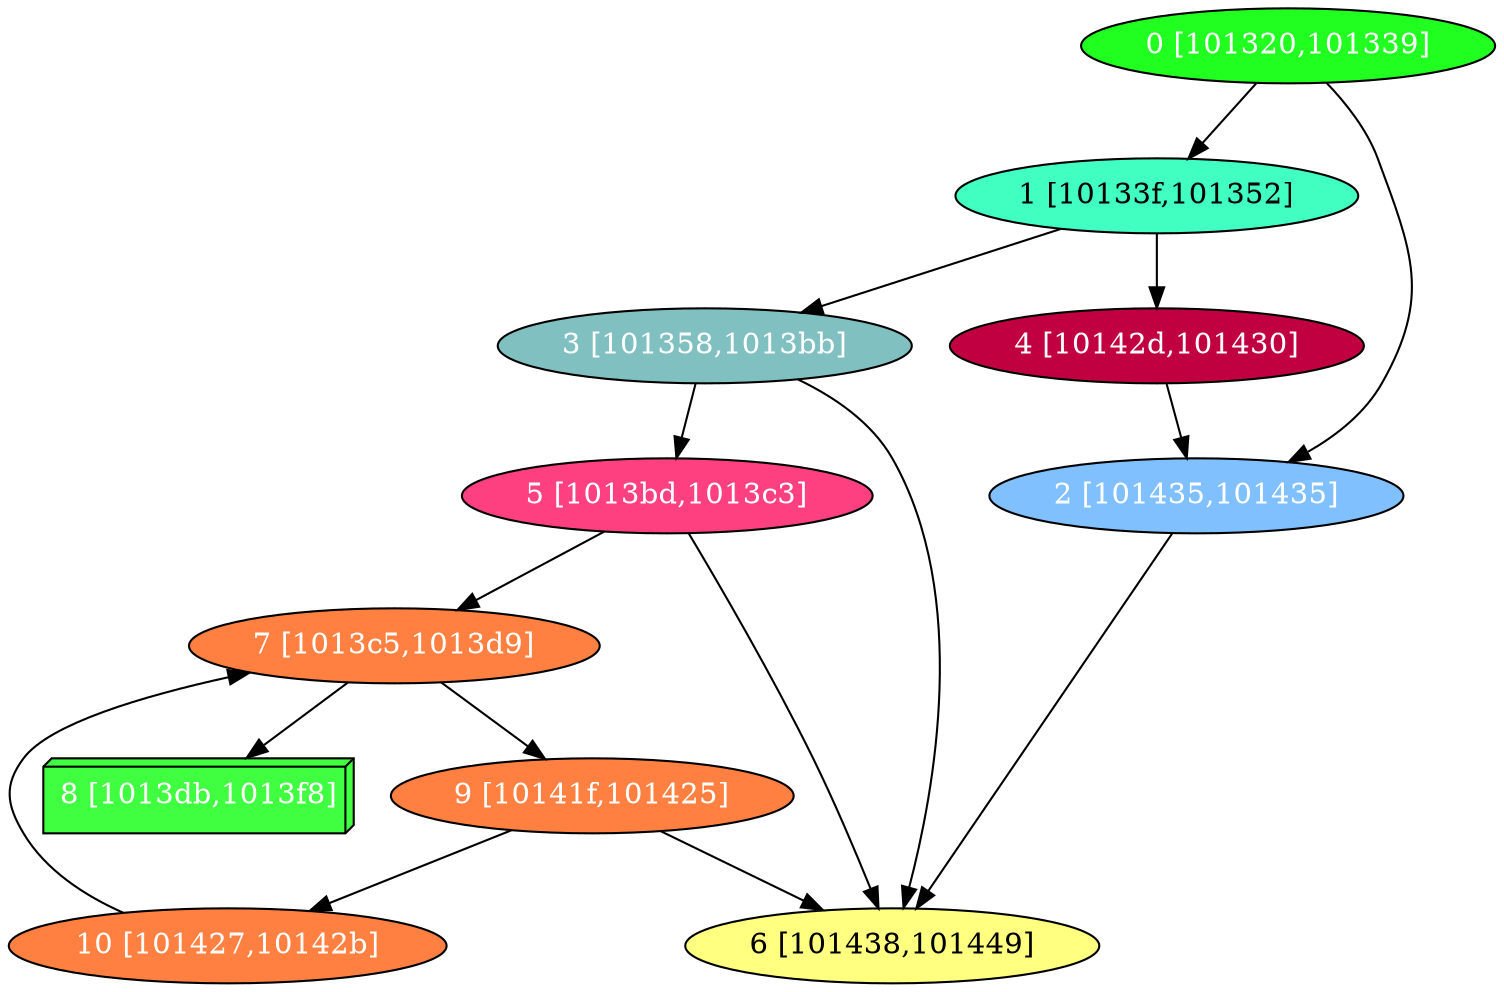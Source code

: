 diGraph libnss3{
	libnss3_0  [style=filled fillcolor="#20FF20" fontcolor="#ffffff" shape=oval label="0 [101320,101339]"]
	libnss3_1  [style=filled fillcolor="#40FFC0" fontcolor="#000000" shape=oval label="1 [10133f,101352]"]
	libnss3_2  [style=filled fillcolor="#80C0FF" fontcolor="#ffffff" shape=oval label="2 [101435,101435]"]
	libnss3_3  [style=filled fillcolor="#80C0C0" fontcolor="#ffffff" shape=oval label="3 [101358,1013bb]"]
	libnss3_4  [style=filled fillcolor="#C00040" fontcolor="#ffffff" shape=oval label="4 [10142d,101430]"]
	libnss3_5  [style=filled fillcolor="#FF4080" fontcolor="#ffffff" shape=oval label="5 [1013bd,1013c3]"]
	libnss3_6  [style=filled fillcolor="#FFFF80" fontcolor="#000000" shape=oval label="6 [101438,101449]"]
	libnss3_7  [style=filled fillcolor="#FF8040" fontcolor="#ffffff" shape=oval label="7 [1013c5,1013d9]"]
	libnss3_8  [style=filled fillcolor="#40FF40" fontcolor="#ffffff" shape=box3d label="8 [1013db,1013f8]"]
	libnss3_9  [style=filled fillcolor="#FF8040" fontcolor="#ffffff" shape=oval label="9 [10141f,101425]"]
	libnss3_a  [style=filled fillcolor="#FF8040" fontcolor="#ffffff" shape=oval label="10 [101427,10142b]"]

	libnss3_0 -> libnss3_1
	libnss3_0 -> libnss3_2
	libnss3_1 -> libnss3_3
	libnss3_1 -> libnss3_4
	libnss3_2 -> libnss3_6
	libnss3_3 -> libnss3_5
	libnss3_3 -> libnss3_6
	libnss3_4 -> libnss3_2
	libnss3_5 -> libnss3_6
	libnss3_5 -> libnss3_7
	libnss3_7 -> libnss3_8
	libnss3_7 -> libnss3_9
	libnss3_9 -> libnss3_6
	libnss3_9 -> libnss3_a
	libnss3_a -> libnss3_7
}